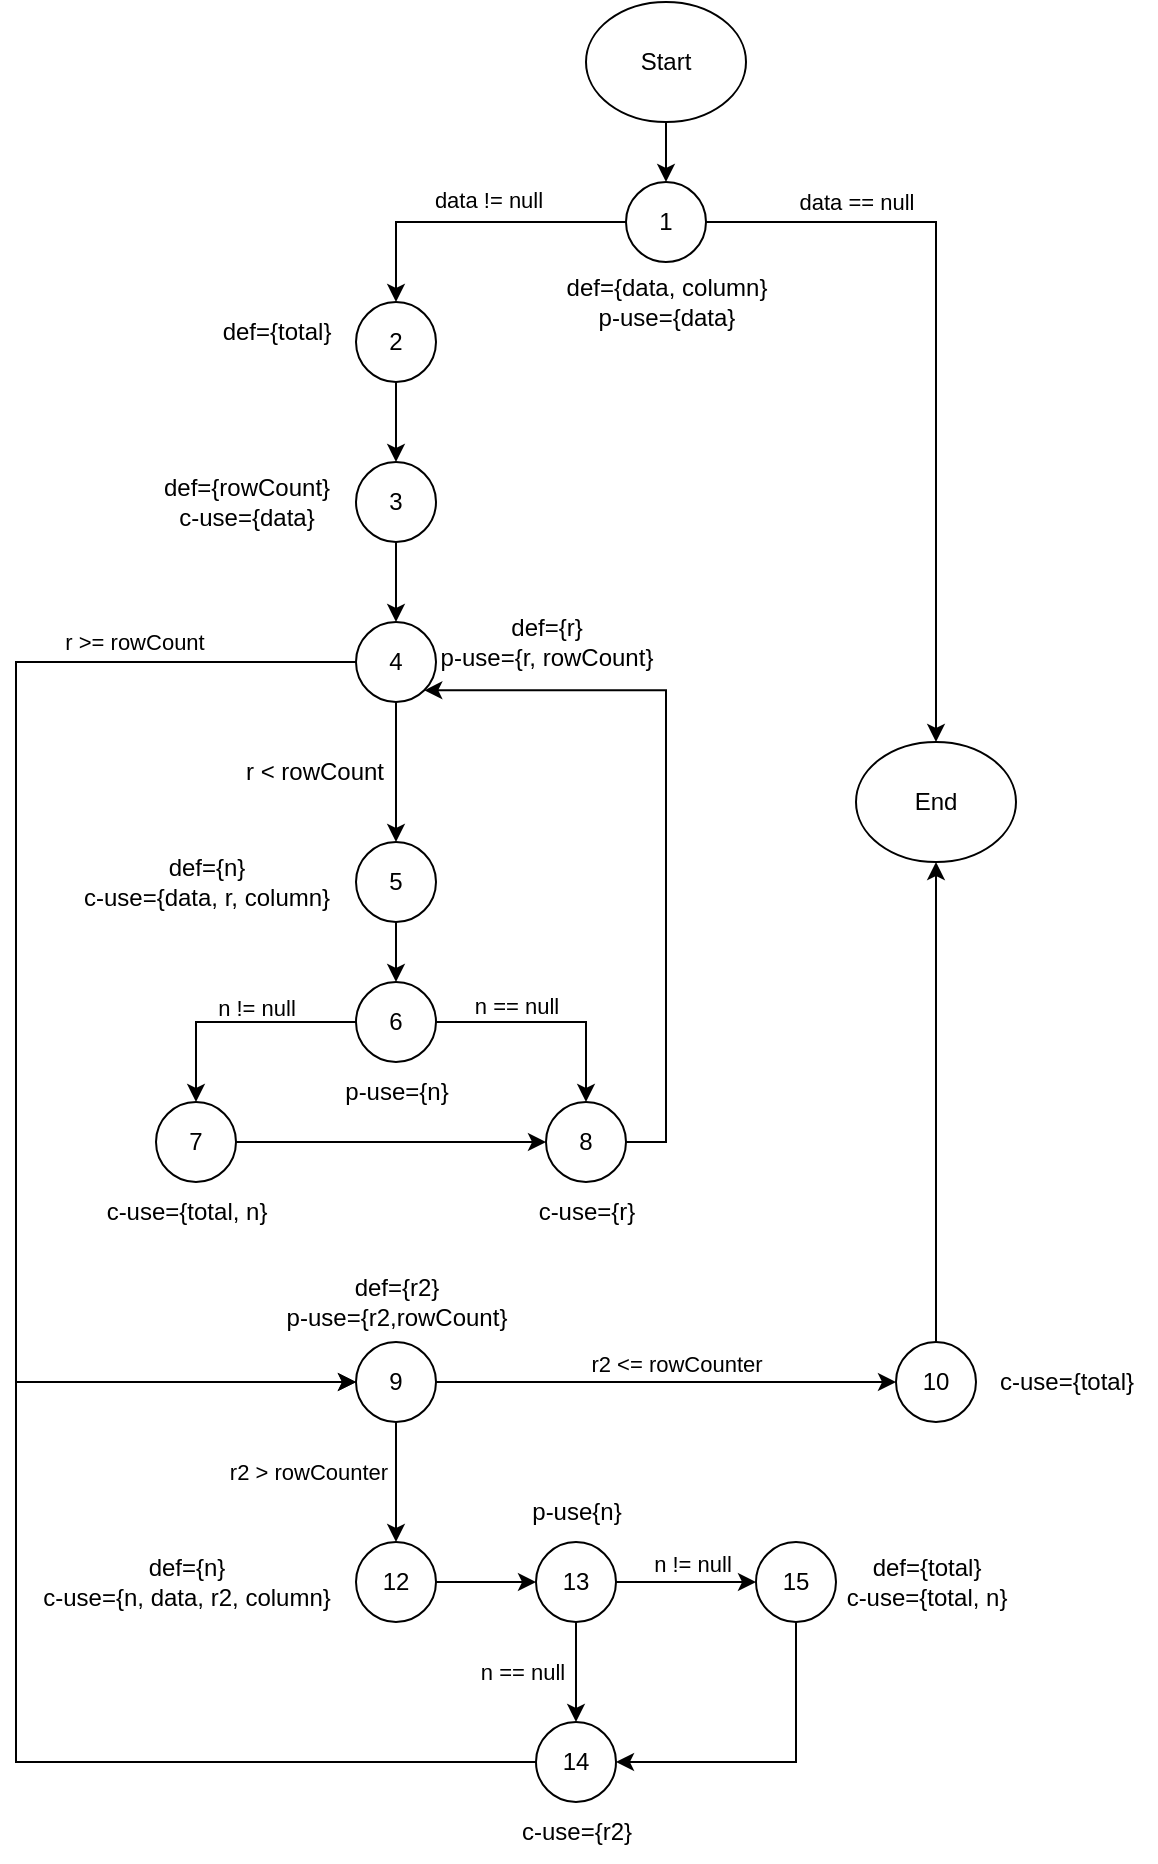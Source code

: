 <mxfile version="24.0.1" type="device">
  <diagram name="Page-1" id="Xdc-RVDjVaiAi9B1amQA">
    <mxGraphModel dx="2270" dy="740" grid="1" gridSize="10" guides="1" tooltips="1" connect="1" arrows="1" fold="1" page="1" pageScale="1" pageWidth="850" pageHeight="1100" math="0" shadow="0">
      <root>
        <mxCell id="0" />
        <mxCell id="1" parent="0" />
        <mxCell id="NJQ_k5KweohZO7cWgwbo-26" style="edgeStyle=orthogonalEdgeStyle;rounded=0;orthogonalLoop=1;jettySize=auto;html=1;exitX=0.5;exitY=1;exitDx=0;exitDy=0;entryX=0.5;entryY=0;entryDx=0;entryDy=0;" parent="1" source="NJQ_k5KweohZO7cWgwbo-1" target="NJQ_k5KweohZO7cWgwbo-5" edge="1">
          <mxGeometry relative="1" as="geometry" />
        </mxCell>
        <mxCell id="NJQ_k5KweohZO7cWgwbo-1" value="Start" style="ellipse;whiteSpace=wrap;html=1;" parent="1" vertex="1">
          <mxGeometry x="-335" y="20" width="80" height="60" as="geometry" />
        </mxCell>
        <mxCell id="NJQ_k5KweohZO7cWgwbo-27" style="edgeStyle=orthogonalEdgeStyle;rounded=0;orthogonalLoop=1;jettySize=auto;html=1;exitX=1;exitY=0.5;exitDx=0;exitDy=0;entryX=0.5;entryY=0;entryDx=0;entryDy=0;" parent="1" source="NJQ_k5KweohZO7cWgwbo-5" target="NJQ_k5KweohZO7cWgwbo-71" edge="1">
          <mxGeometry relative="1" as="geometry">
            <mxPoint x="-160" y="428" as="targetPoint" />
          </mxGeometry>
        </mxCell>
        <mxCell id="NJQ_k5KweohZO7cWgwbo-5" value="1" style="ellipse;whiteSpace=wrap;html=1;aspect=fixed;" parent="1" vertex="1">
          <mxGeometry x="-315" y="110" width="40" height="40" as="geometry" />
        </mxCell>
        <mxCell id="NJQ_k5KweohZO7cWgwbo-6" value="def={data, column}&lt;br&gt;p-use={data}" style="text;html=1;align=center;verticalAlign=middle;resizable=0;points=[];autosize=1;strokeColor=none;fillColor=none;" parent="1" vertex="1">
          <mxGeometry x="-355" y="150" width="120" height="40" as="geometry" />
        </mxCell>
        <mxCell id="NJQ_k5KweohZO7cWgwbo-13" style="edgeStyle=orthogonalEdgeStyle;rounded=0;orthogonalLoop=1;jettySize=auto;html=1;exitX=0.5;exitY=1;exitDx=0;exitDy=0;entryX=0.5;entryY=0;entryDx=0;entryDy=0;" parent="1" source="NJQ_k5KweohZO7cWgwbo-7" target="NJQ_k5KweohZO7cWgwbo-10" edge="1">
          <mxGeometry relative="1" as="geometry" />
        </mxCell>
        <mxCell id="NJQ_k5KweohZO7cWgwbo-7" value="2" style="ellipse;whiteSpace=wrap;html=1;aspect=fixed;" parent="1" vertex="1">
          <mxGeometry x="-450" y="170" width="40" height="40" as="geometry" />
        </mxCell>
        <mxCell id="NJQ_k5KweohZO7cWgwbo-8" value="" style="endArrow=classic;html=1;rounded=0;exitX=0;exitY=0.5;exitDx=0;exitDy=0;entryX=0.5;entryY=0;entryDx=0;entryDy=0;" parent="1" source="NJQ_k5KweohZO7cWgwbo-5" target="NJQ_k5KweohZO7cWgwbo-7" edge="1">
          <mxGeometry width="50" height="50" relative="1" as="geometry">
            <mxPoint x="-330" y="290" as="sourcePoint" />
            <mxPoint x="-280" y="240" as="targetPoint" />
            <Array as="points">
              <mxPoint x="-430" y="130" />
            </Array>
          </mxGeometry>
        </mxCell>
        <mxCell id="NJQ_k5KweohZO7cWgwbo-9" value="def={total}" style="text;html=1;align=center;verticalAlign=middle;resizable=0;points=[];autosize=1;strokeColor=none;fillColor=none;" parent="1" vertex="1">
          <mxGeometry x="-530" y="170" width="80" height="30" as="geometry" />
        </mxCell>
        <mxCell id="NJQ_k5KweohZO7cWgwbo-15" style="edgeStyle=orthogonalEdgeStyle;rounded=0;orthogonalLoop=1;jettySize=auto;html=1;exitX=0.5;exitY=1;exitDx=0;exitDy=0;entryX=0.5;entryY=0;entryDx=0;entryDy=0;" parent="1" source="NJQ_k5KweohZO7cWgwbo-10" target="NJQ_k5KweohZO7cWgwbo-14" edge="1">
          <mxGeometry relative="1" as="geometry" />
        </mxCell>
        <mxCell id="NJQ_k5KweohZO7cWgwbo-10" value="3" style="ellipse;whiteSpace=wrap;html=1;aspect=fixed;" parent="1" vertex="1">
          <mxGeometry x="-450" y="250" width="40" height="40" as="geometry" />
        </mxCell>
        <mxCell id="NJQ_k5KweohZO7cWgwbo-11" value="def={rowCount}&lt;br&gt;c-use={data}" style="text;html=1;align=center;verticalAlign=middle;resizable=0;points=[];autosize=1;strokeColor=none;fillColor=none;" parent="1" vertex="1">
          <mxGeometry x="-560" y="250" width="110" height="40" as="geometry" />
        </mxCell>
        <mxCell id="NJQ_k5KweohZO7cWgwbo-19" style="edgeStyle=orthogonalEdgeStyle;rounded=0;orthogonalLoop=1;jettySize=auto;html=1;exitX=0.5;exitY=1;exitDx=0;exitDy=0;entryX=0.5;entryY=0;entryDx=0;entryDy=0;" parent="1" source="NJQ_k5KweohZO7cWgwbo-14" target="NJQ_k5KweohZO7cWgwbo-18" edge="1">
          <mxGeometry relative="1" as="geometry" />
        </mxCell>
        <mxCell id="NJQ_k5KweohZO7cWgwbo-43" style="edgeStyle=orthogonalEdgeStyle;rounded=0;orthogonalLoop=1;jettySize=auto;html=1;exitX=0;exitY=0.5;exitDx=0;exitDy=0;entryX=0;entryY=0.5;entryDx=0;entryDy=0;" parent="1" source="NJQ_k5KweohZO7cWgwbo-14" target="NJQ_k5KweohZO7cWgwbo-36" edge="1">
          <mxGeometry relative="1" as="geometry">
            <mxPoint x="-690.0" y="740" as="targetPoint" />
            <Array as="points">
              <mxPoint x="-620" y="350" />
              <mxPoint x="-620" y="710" />
            </Array>
          </mxGeometry>
        </mxCell>
        <mxCell id="NJQ_k5KweohZO7cWgwbo-14" value="4" style="ellipse;whiteSpace=wrap;html=1;aspect=fixed;" parent="1" vertex="1">
          <mxGeometry x="-450" y="330" width="40" height="40" as="geometry" />
        </mxCell>
        <mxCell id="NJQ_k5KweohZO7cWgwbo-16" value="def={r}&lt;br&gt;p-use={r, rowCount}" style="text;html=1;align=center;verticalAlign=middle;resizable=0;points=[];autosize=1;strokeColor=none;fillColor=none;" parent="1" vertex="1">
          <mxGeometry x="-420" y="320" width="130" height="40" as="geometry" />
        </mxCell>
        <mxCell id="NJQ_k5KweohZO7cWgwbo-32" style="edgeStyle=orthogonalEdgeStyle;rounded=0;orthogonalLoop=1;jettySize=auto;html=1;exitX=0;exitY=0.5;exitDx=0;exitDy=0;" parent="1" source="NJQ_k5KweohZO7cWgwbo-17" target="NJQ_k5KweohZO7cWgwbo-31" edge="1">
          <mxGeometry relative="1" as="geometry" />
        </mxCell>
        <mxCell id="NJQ_k5KweohZO7cWgwbo-33" style="edgeStyle=orthogonalEdgeStyle;rounded=0;orthogonalLoop=1;jettySize=auto;html=1;exitX=1;exitY=0.5;exitDx=0;exitDy=0;entryX=0.5;entryY=0;entryDx=0;entryDy=0;" parent="1" source="NJQ_k5KweohZO7cWgwbo-17" target="NJQ_k5KweohZO7cWgwbo-30" edge="1">
          <mxGeometry relative="1" as="geometry" />
        </mxCell>
        <mxCell id="NJQ_k5KweohZO7cWgwbo-17" value="6" style="ellipse;whiteSpace=wrap;html=1;aspect=fixed;" parent="1" vertex="1">
          <mxGeometry x="-450" y="510" width="40" height="40" as="geometry" />
        </mxCell>
        <mxCell id="NJQ_k5KweohZO7cWgwbo-22" style="edgeStyle=orthogonalEdgeStyle;rounded=0;orthogonalLoop=1;jettySize=auto;html=1;exitX=0.5;exitY=1;exitDx=0;exitDy=0;" parent="1" source="NJQ_k5KweohZO7cWgwbo-18" target="NJQ_k5KweohZO7cWgwbo-17" edge="1">
          <mxGeometry relative="1" as="geometry" />
        </mxCell>
        <mxCell id="NJQ_k5KweohZO7cWgwbo-18" value="5" style="ellipse;whiteSpace=wrap;html=1;aspect=fixed;" parent="1" vertex="1">
          <mxGeometry x="-450" y="440" width="40" height="40" as="geometry" />
        </mxCell>
        <mxCell id="NJQ_k5KweohZO7cWgwbo-20" value="r &amp;lt; rowCount" style="text;html=1;align=center;verticalAlign=middle;resizable=0;points=[];autosize=1;strokeColor=none;fillColor=none;" parent="1" vertex="1">
          <mxGeometry x="-516" y="390" width="90" height="30" as="geometry" />
        </mxCell>
        <mxCell id="NJQ_k5KweohZO7cWgwbo-21" value="def={n}&lt;br&gt;c-use={data, r, column}" style="text;html=1;align=center;verticalAlign=middle;resizable=0;points=[];autosize=1;strokeColor=none;fillColor=none;" parent="1" vertex="1">
          <mxGeometry x="-600" y="440" width="150" height="40" as="geometry" />
        </mxCell>
        <mxCell id="NJQ_k5KweohZO7cWgwbo-23" value="p-use={n}" style="text;html=1;align=center;verticalAlign=middle;resizable=0;points=[];autosize=1;strokeColor=none;fillColor=none;" parent="1" vertex="1">
          <mxGeometry x="-470" y="550" width="80" height="30" as="geometry" />
        </mxCell>
        <mxCell id="NJQ_k5KweohZO7cWgwbo-28" value="&lt;font style=&quot;font-size: 11px;&quot;&gt;data&lt;/font&gt;&lt;span style=&quot;font-size: 11px; background-color: initial;&quot;&gt;&amp;nbsp;== null&lt;/span&gt;" style="text;html=1;align=center;verticalAlign=middle;resizable=0;points=[];autosize=1;strokeColor=none;fillColor=none;" parent="1" vertex="1">
          <mxGeometry x="-240" y="105" width="80" height="30" as="geometry" />
        </mxCell>
        <mxCell id="NJQ_k5KweohZO7cWgwbo-29" value="&lt;font style=&quot;font-size: 11px;&quot;&gt;data != null&lt;/font&gt;" style="text;html=1;align=center;verticalAlign=middle;resizable=0;points=[];autosize=1;strokeColor=none;fillColor=none;" parent="1" vertex="1">
          <mxGeometry x="-424" y="104" width="80" height="30" as="geometry" />
        </mxCell>
        <mxCell id="NJQ_k5KweohZO7cWgwbo-41" style="edgeStyle=orthogonalEdgeStyle;rounded=0;orthogonalLoop=1;jettySize=auto;html=1;exitX=1;exitY=0.5;exitDx=0;exitDy=0;entryX=1;entryY=1;entryDx=0;entryDy=0;" parent="1" source="NJQ_k5KweohZO7cWgwbo-30" target="NJQ_k5KweohZO7cWgwbo-14" edge="1">
          <mxGeometry relative="1" as="geometry">
            <Array as="points">
              <mxPoint x="-295" y="590" />
              <mxPoint x="-295" y="364" />
            </Array>
          </mxGeometry>
        </mxCell>
        <mxCell id="NJQ_k5KweohZO7cWgwbo-30" value="8" style="ellipse;whiteSpace=wrap;html=1;aspect=fixed;" parent="1" vertex="1">
          <mxGeometry x="-355" y="570" width="40" height="40" as="geometry" />
        </mxCell>
        <mxCell id="NJQ_k5KweohZO7cWgwbo-39" style="edgeStyle=orthogonalEdgeStyle;rounded=0;orthogonalLoop=1;jettySize=auto;html=1;exitX=1;exitY=0.5;exitDx=0;exitDy=0;entryX=0;entryY=0.5;entryDx=0;entryDy=0;" parent="1" source="NJQ_k5KweohZO7cWgwbo-31" target="NJQ_k5KweohZO7cWgwbo-30" edge="1">
          <mxGeometry relative="1" as="geometry" />
        </mxCell>
        <mxCell id="NJQ_k5KweohZO7cWgwbo-31" value="7" style="ellipse;whiteSpace=wrap;html=1;aspect=fixed;" parent="1" vertex="1">
          <mxGeometry x="-550" y="570" width="40" height="40" as="geometry" />
        </mxCell>
        <mxCell id="NJQ_k5KweohZO7cWgwbo-34" value="&lt;font style=&quot;font-size: 11px;&quot;&gt;n == null&lt;/font&gt;" style="text;html=1;align=center;verticalAlign=middle;resizable=0;points=[];autosize=1;strokeColor=none;fillColor=none;" parent="1" vertex="1">
          <mxGeometry x="-405" y="507" width="70" height="30" as="geometry" />
        </mxCell>
        <mxCell id="NJQ_k5KweohZO7cWgwbo-35" value="&lt;font style=&quot;font-size: 11px;&quot;&gt;n != null&lt;/font&gt;" style="text;html=1;align=center;verticalAlign=middle;resizable=0;points=[];autosize=1;strokeColor=none;fillColor=none;" parent="1" vertex="1">
          <mxGeometry x="-530" y="508" width="60" height="30" as="geometry" />
        </mxCell>
        <mxCell id="NJQ_k5KweohZO7cWgwbo-55" style="edgeStyle=orthogonalEdgeStyle;rounded=0;orthogonalLoop=1;jettySize=auto;html=1;exitX=0.5;exitY=1;exitDx=0;exitDy=0;entryX=0.5;entryY=0;entryDx=0;entryDy=0;" parent="1" source="NJQ_k5KweohZO7cWgwbo-36" target="NJQ_k5KweohZO7cWgwbo-52" edge="1">
          <mxGeometry relative="1" as="geometry" />
        </mxCell>
        <mxCell id="NJQ_k5KweohZO7cWgwbo-70" style="edgeStyle=orthogonalEdgeStyle;rounded=0;orthogonalLoop=1;jettySize=auto;html=1;exitX=1;exitY=0.5;exitDx=0;exitDy=0;entryX=0;entryY=0.5;entryDx=0;entryDy=0;" parent="1" source="NJQ_k5KweohZO7cWgwbo-36" target="NJQ_k5KweohZO7cWgwbo-47" edge="1">
          <mxGeometry relative="1" as="geometry" />
        </mxCell>
        <mxCell id="NJQ_k5KweohZO7cWgwbo-36" value="9" style="ellipse;whiteSpace=wrap;html=1;aspect=fixed;" parent="1" vertex="1">
          <mxGeometry x="-450" y="690" width="40" height="40" as="geometry" />
        </mxCell>
        <mxCell id="NJQ_k5KweohZO7cWgwbo-37" value="def={r2}&lt;br&gt;p-use={r2,rowCount}" style="text;html=1;align=center;verticalAlign=middle;resizable=0;points=[];autosize=1;strokeColor=none;fillColor=none;" parent="1" vertex="1">
          <mxGeometry x="-495" y="650" width="130" height="40" as="geometry" />
        </mxCell>
        <mxCell id="NJQ_k5KweohZO7cWgwbo-38" value="c-use={total, n}" style="text;html=1;align=center;verticalAlign=middle;resizable=0;points=[];autosize=1;strokeColor=none;fillColor=none;" parent="1" vertex="1">
          <mxGeometry x="-585" y="610" width="100" height="30" as="geometry" />
        </mxCell>
        <mxCell id="NJQ_k5KweohZO7cWgwbo-40" value="c-use={r}" style="text;html=1;align=center;verticalAlign=middle;resizable=0;points=[];autosize=1;strokeColor=none;fillColor=none;" parent="1" vertex="1">
          <mxGeometry x="-370" y="610" width="70" height="30" as="geometry" />
        </mxCell>
        <mxCell id="NJQ_k5KweohZO7cWgwbo-44" value="&lt;font style=&quot;font-size: 11px;&quot;&gt;r &amp;gt;= rowCount&lt;/font&gt;" style="text;html=1;align=center;verticalAlign=middle;resizable=0;points=[];autosize=1;strokeColor=none;fillColor=none;" parent="1" vertex="1">
          <mxGeometry x="-606" y="325" width="90" height="30" as="geometry" />
        </mxCell>
        <mxCell id="NJQ_k5KweohZO7cWgwbo-48" style="edgeStyle=orthogonalEdgeStyle;rounded=0;orthogonalLoop=1;jettySize=auto;html=1;exitX=0.5;exitY=0;exitDx=0;exitDy=0;entryX=0.5;entryY=1;entryDx=0;entryDy=0;" parent="1" source="NJQ_k5KweohZO7cWgwbo-47" target="NJQ_k5KweohZO7cWgwbo-71" edge="1">
          <mxGeometry relative="1" as="geometry">
            <mxPoint x="-160" y="468" as="targetPoint" />
          </mxGeometry>
        </mxCell>
        <mxCell id="NJQ_k5KweohZO7cWgwbo-47" value="10" style="ellipse;whiteSpace=wrap;html=1;aspect=fixed;" parent="1" vertex="1">
          <mxGeometry x="-180" y="690" width="40" height="40" as="geometry" />
        </mxCell>
        <mxCell id="NJQ_k5KweohZO7cWgwbo-49" value="c-use={total}" style="text;html=1;align=center;verticalAlign=middle;resizable=0;points=[];autosize=1;strokeColor=none;fillColor=none;" parent="1" vertex="1">
          <mxGeometry x="-140" y="695" width="90" height="30" as="geometry" />
        </mxCell>
        <mxCell id="NJQ_k5KweohZO7cWgwbo-50" value="&lt;font style=&quot;font-size: 11px;&quot;&gt;r2 &amp;lt;= rowCounter&lt;/font&gt;" style="text;html=1;align=center;verticalAlign=middle;resizable=0;points=[];autosize=1;strokeColor=none;fillColor=none;" parent="1" vertex="1">
          <mxGeometry x="-345" y="686" width="110" height="30" as="geometry" />
        </mxCell>
        <mxCell id="NJQ_k5KweohZO7cWgwbo-51" value="&lt;font style=&quot;font-size: 11px;&quot;&gt;r2 &amp;gt; rowCounter&lt;/font&gt;" style="text;html=1;align=center;verticalAlign=middle;resizable=0;points=[];autosize=1;strokeColor=none;fillColor=none;" parent="1" vertex="1">
          <mxGeometry x="-524" y="740" width="100" height="30" as="geometry" />
        </mxCell>
        <mxCell id="NJQ_k5KweohZO7cWgwbo-57" style="edgeStyle=orthogonalEdgeStyle;rounded=0;orthogonalLoop=1;jettySize=auto;html=1;exitX=1;exitY=0.5;exitDx=0;exitDy=0;entryX=0;entryY=0.5;entryDx=0;entryDy=0;" parent="1" source="NJQ_k5KweohZO7cWgwbo-52" target="NJQ_k5KweohZO7cWgwbo-54" edge="1">
          <mxGeometry relative="1" as="geometry" />
        </mxCell>
        <mxCell id="NJQ_k5KweohZO7cWgwbo-52" value="12" style="ellipse;whiteSpace=wrap;html=1;aspect=fixed;" parent="1" vertex="1">
          <mxGeometry x="-450" y="790" width="40" height="40" as="geometry" />
        </mxCell>
        <mxCell id="NJQ_k5KweohZO7cWgwbo-63" style="edgeStyle=orthogonalEdgeStyle;rounded=0;orthogonalLoop=1;jettySize=auto;html=1;exitX=0.5;exitY=1;exitDx=0;exitDy=0;" parent="1" source="NJQ_k5KweohZO7cWgwbo-54" target="NJQ_k5KweohZO7cWgwbo-59" edge="1">
          <mxGeometry relative="1" as="geometry" />
        </mxCell>
        <mxCell id="NJQ_k5KweohZO7cWgwbo-67" style="edgeStyle=orthogonalEdgeStyle;rounded=0;orthogonalLoop=1;jettySize=auto;html=1;exitX=1;exitY=0.5;exitDx=0;exitDy=0;entryX=0;entryY=0.5;entryDx=0;entryDy=0;" parent="1" source="NJQ_k5KweohZO7cWgwbo-54" target="NJQ_k5KweohZO7cWgwbo-66" edge="1">
          <mxGeometry relative="1" as="geometry" />
        </mxCell>
        <mxCell id="NJQ_k5KweohZO7cWgwbo-54" value="13" style="ellipse;whiteSpace=wrap;html=1;aspect=fixed;" parent="1" vertex="1">
          <mxGeometry x="-360" y="790" width="40" height="40" as="geometry" />
        </mxCell>
        <mxCell id="NJQ_k5KweohZO7cWgwbo-56" value="def={n}&lt;br&gt;c-use={n, data, r2, column}" style="text;html=1;align=center;verticalAlign=middle;resizable=0;points=[];autosize=1;strokeColor=none;fillColor=none;" parent="1" vertex="1">
          <mxGeometry x="-620" y="790" width="170" height="40" as="geometry" />
        </mxCell>
        <mxCell id="NJQ_k5KweohZO7cWgwbo-58" value="p-use{n}" style="text;html=1;align=center;verticalAlign=middle;resizable=0;points=[];autosize=1;strokeColor=none;fillColor=none;" parent="1" vertex="1">
          <mxGeometry x="-375" y="760" width="70" height="30" as="geometry" />
        </mxCell>
        <mxCell id="NJQ_k5KweohZO7cWgwbo-65" style="edgeStyle=orthogonalEdgeStyle;rounded=0;orthogonalLoop=1;jettySize=auto;html=1;exitX=0;exitY=0.5;exitDx=0;exitDy=0;entryX=0;entryY=0.5;entryDx=0;entryDy=0;" parent="1" source="NJQ_k5KweohZO7cWgwbo-59" target="NJQ_k5KweohZO7cWgwbo-36" edge="1">
          <mxGeometry relative="1" as="geometry">
            <Array as="points">
              <mxPoint x="-620" y="900" />
              <mxPoint x="-620" y="710" />
            </Array>
          </mxGeometry>
        </mxCell>
        <mxCell id="NJQ_k5KweohZO7cWgwbo-59" value="14" style="ellipse;whiteSpace=wrap;html=1;aspect=fixed;" parent="1" vertex="1">
          <mxGeometry x="-360" y="880" width="40" height="40" as="geometry" />
        </mxCell>
        <mxCell id="NJQ_k5KweohZO7cWgwbo-61" value="&lt;font style=&quot;font-size: 11px;&quot;&gt;n != null&lt;/font&gt;" style="text;html=1;align=center;verticalAlign=middle;resizable=0;points=[];autosize=1;strokeColor=none;fillColor=none;" parent="1" vertex="1">
          <mxGeometry x="-312" y="786" width="60" height="30" as="geometry" />
        </mxCell>
        <mxCell id="NJQ_k5KweohZO7cWgwbo-62" value="&lt;font style=&quot;font-size: 11px;&quot;&gt;n == null&lt;/font&gt;" style="text;html=1;align=center;verticalAlign=middle;resizable=0;points=[];autosize=1;strokeColor=none;fillColor=none;" parent="1" vertex="1">
          <mxGeometry x="-402" y="840" width="70" height="30" as="geometry" />
        </mxCell>
        <mxCell id="NJQ_k5KweohZO7cWgwbo-64" value="c-use={r2}" style="text;html=1;align=center;verticalAlign=middle;resizable=0;points=[];autosize=1;strokeColor=none;fillColor=none;" parent="1" vertex="1">
          <mxGeometry x="-380" y="920" width="80" height="30" as="geometry" />
        </mxCell>
        <mxCell id="NJQ_k5KweohZO7cWgwbo-69" style="edgeStyle=orthogonalEdgeStyle;rounded=0;orthogonalLoop=1;jettySize=auto;html=1;exitX=0.5;exitY=1;exitDx=0;exitDy=0;entryX=1;entryY=0.5;entryDx=0;entryDy=0;" parent="1" source="NJQ_k5KweohZO7cWgwbo-66" target="NJQ_k5KweohZO7cWgwbo-59" edge="1">
          <mxGeometry relative="1" as="geometry" />
        </mxCell>
        <mxCell id="NJQ_k5KweohZO7cWgwbo-66" value="15" style="ellipse;whiteSpace=wrap;html=1;aspect=fixed;" parent="1" vertex="1">
          <mxGeometry x="-250" y="790" width="40" height="40" as="geometry" />
        </mxCell>
        <mxCell id="NJQ_k5KweohZO7cWgwbo-68" value="def={total}&lt;br&gt;c-use={total, n}" style="text;html=1;align=center;verticalAlign=middle;resizable=0;points=[];autosize=1;strokeColor=none;fillColor=none;" parent="1" vertex="1">
          <mxGeometry x="-215" y="790" width="100" height="40" as="geometry" />
        </mxCell>
        <mxCell id="NJQ_k5KweohZO7cWgwbo-71" value="End" style="ellipse;whiteSpace=wrap;html=1;" parent="1" vertex="1">
          <mxGeometry x="-200" y="390" width="80" height="60" as="geometry" />
        </mxCell>
      </root>
    </mxGraphModel>
  </diagram>
</mxfile>
